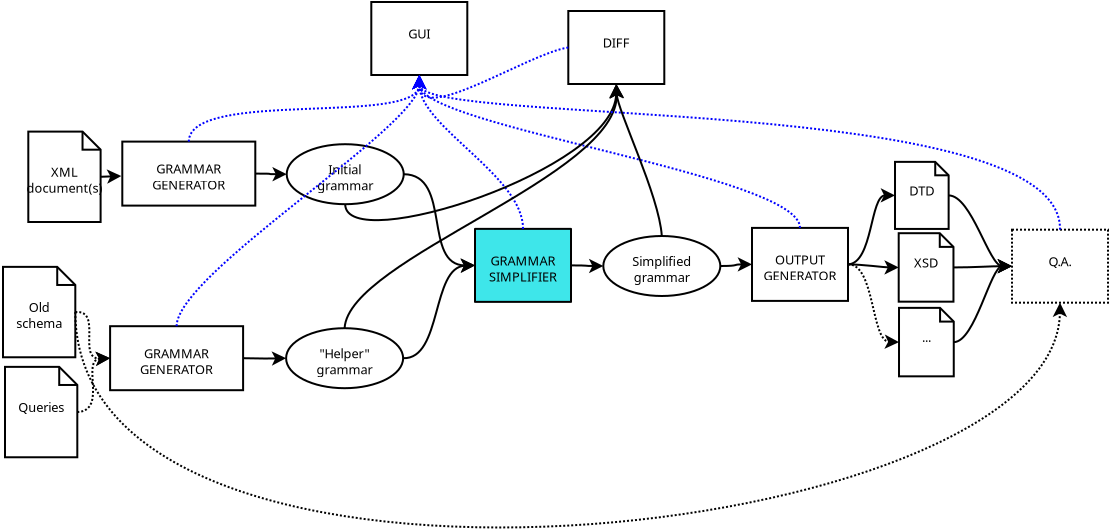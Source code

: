 <?xml version="1.0" encoding="UTF-8"?>
<dia:diagram xmlns:dia="http://www.lysator.liu.se/~alla/dia/">
  <dia:layer name="Background" visible="true" active="true">
    <dia:object type="Filesystem - File" version="1" id="O0">
      <dia:attribute name="obj_pos">
        <dia:point val="7.9,18.65"/>
      </dia:attribute>
      <dia:attribute name="obj_bb">
        <dia:rectangle val="7.85,18.6;11.586,23.219"/>
      </dia:attribute>
      <dia:attribute name="meta">
        <dia:composite type="dict"/>
      </dia:attribute>
      <dia:attribute name="elem_corner">
        <dia:point val="7.9,18.65"/>
      </dia:attribute>
      <dia:attribute name="elem_width">
        <dia:real val="3.615"/>
      </dia:attribute>
      <dia:attribute name="elem_height">
        <dia:real val="4.519"/>
      </dia:attribute>
      <dia:attribute name="line_width">
        <dia:real val="0.1"/>
      </dia:attribute>
      <dia:attribute name="line_colour">
        <dia:color val="#000000"/>
      </dia:attribute>
      <dia:attribute name="fill_colour">
        <dia:color val="#ffffff"/>
      </dia:attribute>
      <dia:attribute name="show_background">
        <dia:boolean val="true"/>
      </dia:attribute>
      <dia:attribute name="line_style">
        <dia:enum val="0"/>
        <dia:real val="1"/>
      </dia:attribute>
      <dia:attribute name="flip_horizontal">
        <dia:boolean val="false"/>
      </dia:attribute>
      <dia:attribute name="flip_vertical">
        <dia:boolean val="false"/>
      </dia:attribute>
      <dia:attribute name="subscale">
        <dia:real val="1"/>
      </dia:attribute>
    </dia:object>
    <dia:object type="Standard - Box" version="0" id="O1">
      <dia:attribute name="obj_pos">
        <dia:point val="12.6,19.15"/>
      </dia:attribute>
      <dia:attribute name="obj_bb">
        <dia:rectangle val="12.55,19.1;19.3,22.4"/>
      </dia:attribute>
      <dia:attribute name="elem_corner">
        <dia:point val="12.6,19.15"/>
      </dia:attribute>
      <dia:attribute name="elem_width">
        <dia:real val="6.65"/>
      </dia:attribute>
      <dia:attribute name="elem_height">
        <dia:real val="3.2"/>
      </dia:attribute>
      <dia:attribute name="show_background">
        <dia:boolean val="true"/>
      </dia:attribute>
    </dia:object>
    <dia:object type="Standard - Line" version="0" id="O2">
      <dia:attribute name="obj_pos">
        <dia:point val="11.515,20.909"/>
      </dia:attribute>
      <dia:attribute name="obj_bb">
        <dia:rectangle val="11.463,20.532;12.662,21.256"/>
      </dia:attribute>
      <dia:attribute name="conn_endpoints">
        <dia:point val="11.515,20.909"/>
        <dia:point val="12.55,20.872"/>
      </dia:attribute>
      <dia:attribute name="numcp">
        <dia:int val="1"/>
      </dia:attribute>
      <dia:attribute name="end_arrow">
        <dia:enum val="22"/>
      </dia:attribute>
      <dia:attribute name="end_arrow_length">
        <dia:real val="0.5"/>
      </dia:attribute>
      <dia:attribute name="end_arrow_width">
        <dia:real val="0.5"/>
      </dia:attribute>
      <dia:connections>
        <dia:connection handle="0" to="O0" connection="3"/>
        <dia:connection handle="1" to="O1" connection="8"/>
      </dia:connections>
    </dia:object>
    <dia:object type="Standard - Ellipse" version="0" id="O3">
      <dia:attribute name="obj_pos">
        <dia:point val="20.82,19.28"/>
      </dia:attribute>
      <dia:attribute name="obj_bb">
        <dia:rectangle val="20.77,19.23;26.72,22.33"/>
      </dia:attribute>
      <dia:attribute name="elem_corner">
        <dia:point val="20.82,19.28"/>
      </dia:attribute>
      <dia:attribute name="elem_width">
        <dia:real val="5.85"/>
      </dia:attribute>
      <dia:attribute name="elem_height">
        <dia:real val="3.0"/>
      </dia:attribute>
    </dia:object>
    <dia:object type="Standard - Text" version="1" id="O4">
      <dia:attribute name="obj_pos">
        <dia:point val="23.745,20.78"/>
      </dia:attribute>
      <dia:attribute name="obj_bb">
        <dia:rectangle val="22.264,20.185;25.226,21.733"/>
      </dia:attribute>
      <dia:attribute name="text">
        <dia:composite type="text">
          <dia:attribute name="string">
            <dia:string>#Initial
grammar#</dia:string>
          </dia:attribute>
          <dia:attribute name="font">
            <dia:font family="sans" style="0" name="Helvetica"/>
          </dia:attribute>
          <dia:attribute name="height">
            <dia:real val="0.8"/>
          </dia:attribute>
          <dia:attribute name="pos">
            <dia:point val="23.745,20.78"/>
          </dia:attribute>
          <dia:attribute name="color">
            <dia:color val="#000000"/>
          </dia:attribute>
          <dia:attribute name="alignment">
            <dia:enum val="1"/>
          </dia:attribute>
        </dia:composite>
      </dia:attribute>
      <dia:attribute name="valign">
        <dia:enum val="3"/>
      </dia:attribute>
      <dia:connections>
        <dia:connection handle="0" to="O3" connection="8"/>
      </dia:connections>
    </dia:object>
    <dia:object type="Standard - BezierLine" version="0" id="O5">
      <dia:attribute name="obj_pos">
        <dia:point val="19.25,20.75"/>
      </dia:attribute>
      <dia:attribute name="obj_bb">
        <dia:rectangle val="19.2,20.418;20.82,21.142"/>
      </dia:attribute>
      <dia:attribute name="bez_points">
        <dia:point val="19.25,20.75"/>
        <dia:point val="20.518,20.75"/>
        <dia:point val="19.552,20.78"/>
        <dia:point val="20.82,20.78"/>
      </dia:attribute>
      <dia:attribute name="corner_types">
        <dia:enum val="0"/>
        <dia:enum val="0"/>
      </dia:attribute>
      <dia:attribute name="end_arrow">
        <dia:enum val="22"/>
      </dia:attribute>
      <dia:attribute name="end_arrow_length">
        <dia:real val="0.5"/>
      </dia:attribute>
      <dia:attribute name="end_arrow_width">
        <dia:real val="0.5"/>
      </dia:attribute>
      <dia:connections>
        <dia:connection handle="0" to="O1" connection="4"/>
        <dia:connection handle="3" to="O3" connection="3"/>
      </dia:connections>
    </dia:object>
    <dia:object type="Standard - Text" version="1" id="O6">
      <dia:attribute name="obj_pos">
        <dia:point val="15.925,20.75"/>
      </dia:attribute>
      <dia:attribute name="obj_bb">
        <dia:rectangle val="13.959,20.155;17.891,21.703"/>
      </dia:attribute>
      <dia:attribute name="text">
        <dia:composite type="text">
          <dia:attribute name="string">
            <dia:string>#GRAMMAR
GENERATOR#</dia:string>
          </dia:attribute>
          <dia:attribute name="font">
            <dia:font family="sans" style="0" name="Helvetica"/>
          </dia:attribute>
          <dia:attribute name="height">
            <dia:real val="0.8"/>
          </dia:attribute>
          <dia:attribute name="pos">
            <dia:point val="15.925,20.75"/>
          </dia:attribute>
          <dia:attribute name="color">
            <dia:color val="#000000"/>
          </dia:attribute>
          <dia:attribute name="alignment">
            <dia:enum val="1"/>
          </dia:attribute>
        </dia:composite>
      </dia:attribute>
      <dia:attribute name="valign">
        <dia:enum val="3"/>
      </dia:attribute>
      <dia:connections>
        <dia:connection handle="0" to="O1" connection="8"/>
      </dia:connections>
    </dia:object>
    <dia:object type="Standard - Text" version="1" id="O7">
      <dia:attribute name="obj_pos">
        <dia:point val="9.707,20.909"/>
      </dia:attribute>
      <dia:attribute name="obj_bb">
        <dia:rectangle val="7.676,20.314;11.739,21.862"/>
      </dia:attribute>
      <dia:attribute name="text">
        <dia:composite type="text">
          <dia:attribute name="string">
            <dia:string>#XML
document(s)#</dia:string>
          </dia:attribute>
          <dia:attribute name="font">
            <dia:font family="sans" style="0" name="Helvetica"/>
          </dia:attribute>
          <dia:attribute name="height">
            <dia:real val="0.8"/>
          </dia:attribute>
          <dia:attribute name="pos">
            <dia:point val="9.707,20.909"/>
          </dia:attribute>
          <dia:attribute name="color">
            <dia:color val="#000000"/>
          </dia:attribute>
          <dia:attribute name="alignment">
            <dia:enum val="1"/>
          </dia:attribute>
        </dia:composite>
      </dia:attribute>
      <dia:attribute name="valign">
        <dia:enum val="3"/>
      </dia:attribute>
      <dia:connections>
        <dia:connection handle="0" to="O0" connection="4"/>
      </dia:connections>
    </dia:object>
    <dia:object type="Standard - Box" version="0" id="O8">
      <dia:attribute name="obj_pos">
        <dia:point val="30.235,23.515"/>
      </dia:attribute>
      <dia:attribute name="obj_bb">
        <dia:rectangle val="30.185,23.465;35.085,27.215"/>
      </dia:attribute>
      <dia:attribute name="elem_corner">
        <dia:point val="30.235,23.515"/>
      </dia:attribute>
      <dia:attribute name="elem_width">
        <dia:real val="4.8"/>
      </dia:attribute>
      <dia:attribute name="elem_height">
        <dia:real val="3.65"/>
      </dia:attribute>
      <dia:attribute name="inner_color">
        <dia:color val="#3ee6ea"/>
      </dia:attribute>
      <dia:attribute name="show_background">
        <dia:boolean val="true"/>
      </dia:attribute>
      <dia:attribute name="corner_radius">
        <dia:real val="1.175e-38"/>
      </dia:attribute>
    </dia:object>
    <dia:object type="Standard - Text" version="1" id="O9">
      <dia:attribute name="obj_pos">
        <dia:point val="32.635,25.34"/>
      </dia:attribute>
      <dia:attribute name="obj_bb">
        <dia:rectangle val="30.89,24.745;34.38,26.293"/>
      </dia:attribute>
      <dia:attribute name="text">
        <dia:composite type="text">
          <dia:attribute name="string">
            <dia:string>#GRAMMAR
SIMPLIFIER#</dia:string>
          </dia:attribute>
          <dia:attribute name="font">
            <dia:font family="sans" style="0" name="Helvetica"/>
          </dia:attribute>
          <dia:attribute name="height">
            <dia:real val="0.8"/>
          </dia:attribute>
          <dia:attribute name="pos">
            <dia:point val="32.635,25.34"/>
          </dia:attribute>
          <dia:attribute name="color">
            <dia:color val="#000000"/>
          </dia:attribute>
          <dia:attribute name="alignment">
            <dia:enum val="1"/>
          </dia:attribute>
        </dia:composite>
      </dia:attribute>
      <dia:attribute name="valign">
        <dia:enum val="3"/>
      </dia:attribute>
      <dia:connections>
        <dia:connection handle="0" to="O8" connection="8"/>
      </dia:connections>
    </dia:object>
    <dia:object type="Standard - Box" version="0" id="O10">
      <dia:attribute name="obj_pos">
        <dia:point val="44.085,23.465"/>
      </dia:attribute>
      <dia:attribute name="obj_bb">
        <dia:rectangle val="44.035,23.415;48.935,27.165"/>
      </dia:attribute>
      <dia:attribute name="elem_corner">
        <dia:point val="44.085,23.465"/>
      </dia:attribute>
      <dia:attribute name="elem_width">
        <dia:real val="4.8"/>
      </dia:attribute>
      <dia:attribute name="elem_height">
        <dia:real val="3.65"/>
      </dia:attribute>
      <dia:attribute name="show_background">
        <dia:boolean val="true"/>
      </dia:attribute>
    </dia:object>
    <dia:object type="Standard - Text" version="1" id="O11">
      <dia:attribute name="obj_pos">
        <dia:point val="46.485,25.29"/>
      </dia:attribute>
      <dia:attribute name="obj_bb">
        <dia:rectangle val="44.519,24.695;48.451,26.242"/>
      </dia:attribute>
      <dia:attribute name="text">
        <dia:composite type="text">
          <dia:attribute name="string">
            <dia:string>#OUTPUT
GENERATOR#</dia:string>
          </dia:attribute>
          <dia:attribute name="font">
            <dia:font family="sans" style="0" name="Helvetica"/>
          </dia:attribute>
          <dia:attribute name="height">
            <dia:real val="0.8"/>
          </dia:attribute>
          <dia:attribute name="pos">
            <dia:point val="46.485,25.29"/>
          </dia:attribute>
          <dia:attribute name="color">
            <dia:color val="#000000"/>
          </dia:attribute>
          <dia:attribute name="alignment">
            <dia:enum val="1"/>
          </dia:attribute>
        </dia:composite>
      </dia:attribute>
      <dia:attribute name="valign">
        <dia:enum val="3"/>
      </dia:attribute>
      <dia:connections>
        <dia:connection handle="0" to="O10" connection="8"/>
      </dia:connections>
    </dia:object>
    <dia:object type="Filesystem - File" version="1" id="O12">
      <dia:attribute name="obj_pos">
        <dia:point val="51.235,20.165"/>
      </dia:attribute>
      <dia:attribute name="obj_bb">
        <dia:rectangle val="51.185,20.115;53.987,23.567"/>
      </dia:attribute>
      <dia:attribute name="meta">
        <dia:composite type="dict"/>
      </dia:attribute>
      <dia:attribute name="elem_corner">
        <dia:point val="51.235,20.165"/>
      </dia:attribute>
      <dia:attribute name="elem_width">
        <dia:real val="2.682"/>
      </dia:attribute>
      <dia:attribute name="elem_height">
        <dia:real val="3.352"/>
      </dia:attribute>
      <dia:attribute name="line_width">
        <dia:real val="0.1"/>
      </dia:attribute>
      <dia:attribute name="line_colour">
        <dia:color val="#000000"/>
      </dia:attribute>
      <dia:attribute name="fill_colour">
        <dia:color val="#ffffff"/>
      </dia:attribute>
      <dia:attribute name="show_background">
        <dia:boolean val="true"/>
      </dia:attribute>
      <dia:attribute name="line_style">
        <dia:enum val="0"/>
        <dia:real val="1"/>
      </dia:attribute>
      <dia:attribute name="flip_horizontal">
        <dia:boolean val="false"/>
      </dia:attribute>
      <dia:attribute name="flip_vertical">
        <dia:boolean val="false"/>
      </dia:attribute>
      <dia:attribute name="subscale">
        <dia:real val="1"/>
      </dia:attribute>
    </dia:object>
    <dia:object type="Filesystem - File" version="1" id="O13">
      <dia:attribute name="obj_pos">
        <dia:point val="51.42,23.73"/>
      </dia:attribute>
      <dia:attribute name="obj_bb">
        <dia:rectangle val="51.37,23.68;54.229,27.203"/>
      </dia:attribute>
      <dia:attribute name="meta">
        <dia:composite type="dict"/>
      </dia:attribute>
      <dia:attribute name="elem_corner">
        <dia:point val="51.42,23.73"/>
      </dia:attribute>
      <dia:attribute name="elem_width">
        <dia:real val="2.738"/>
      </dia:attribute>
      <dia:attribute name="elem_height">
        <dia:real val="3.422"/>
      </dia:attribute>
      <dia:attribute name="line_width">
        <dia:real val="0.1"/>
      </dia:attribute>
      <dia:attribute name="line_colour">
        <dia:color val="#000000"/>
      </dia:attribute>
      <dia:attribute name="fill_colour">
        <dia:color val="#ffffff"/>
      </dia:attribute>
      <dia:attribute name="show_background">
        <dia:boolean val="true"/>
      </dia:attribute>
      <dia:attribute name="line_style">
        <dia:enum val="0"/>
        <dia:real val="1"/>
      </dia:attribute>
      <dia:attribute name="flip_horizontal">
        <dia:boolean val="false"/>
      </dia:attribute>
      <dia:attribute name="flip_vertical">
        <dia:boolean val="false"/>
      </dia:attribute>
      <dia:attribute name="subscale">
        <dia:real val="1"/>
      </dia:attribute>
    </dia:object>
    <dia:object type="Standard - BezierLine" version="0" id="O14">
      <dia:attribute name="obj_pos">
        <dia:point val="26.67,20.78"/>
      </dia:attribute>
      <dia:attribute name="obj_bb">
        <dia:rectangle val="26.62,20.73;30.235,25.704"/>
      </dia:attribute>
      <dia:attribute name="bez_points">
        <dia:point val="26.67,20.78"/>
        <dia:point val="29.1,20.8"/>
        <dia:point val="27.6,25.35"/>
        <dia:point val="30.235,25.34"/>
      </dia:attribute>
      <dia:attribute name="corner_types">
        <dia:enum val="0"/>
        <dia:enum val="0"/>
      </dia:attribute>
      <dia:attribute name="end_arrow">
        <dia:enum val="22"/>
      </dia:attribute>
      <dia:attribute name="end_arrow_length">
        <dia:real val="0.5"/>
      </dia:attribute>
      <dia:attribute name="end_arrow_width">
        <dia:real val="0.5"/>
      </dia:attribute>
      <dia:connections>
        <dia:connection handle="0" to="O3" connection="4"/>
        <dia:connection handle="3" to="O8" connection="3"/>
      </dia:connections>
    </dia:object>
    <dia:object type="Standard - BezierLine" version="0" id="O15">
      <dia:attribute name="obj_pos">
        <dia:point val="35.035,25.34"/>
      </dia:attribute>
      <dia:attribute name="obj_bb">
        <dia:rectangle val="34.985,25.008;36.65,25.732"/>
      </dia:attribute>
      <dia:attribute name="bez_points">
        <dia:point val="35.035,25.34"/>
        <dia:point val="36.076,25.34"/>
        <dia:point val="35.609,25.37"/>
        <dia:point val="36.65,25.37"/>
      </dia:attribute>
      <dia:attribute name="corner_types">
        <dia:enum val="0"/>
        <dia:enum val="0"/>
      </dia:attribute>
      <dia:attribute name="end_arrow">
        <dia:enum val="22"/>
      </dia:attribute>
      <dia:attribute name="end_arrow_length">
        <dia:real val="0.5"/>
      </dia:attribute>
      <dia:attribute name="end_arrow_width">
        <dia:real val="0.5"/>
      </dia:attribute>
      <dia:connections>
        <dia:connection handle="0" to="O8" connection="4"/>
        <dia:connection handle="3" to="O41" connection="3"/>
      </dia:connections>
    </dia:object>
    <dia:object type="Standard - Text" version="1" id="O16">
      <dia:attribute name="obj_pos">
        <dia:point val="52.576,21.841"/>
      </dia:attribute>
      <dia:attribute name="obj_bb">
        <dia:rectangle val="51.888,21.246;53.263,21.993"/>
      </dia:attribute>
      <dia:attribute name="text">
        <dia:composite type="text">
          <dia:attribute name="string">
            <dia:string>#DTD#</dia:string>
          </dia:attribute>
          <dia:attribute name="font">
            <dia:font family="sans" style="0" name="Helvetica"/>
          </dia:attribute>
          <dia:attribute name="height">
            <dia:real val="0.8"/>
          </dia:attribute>
          <dia:attribute name="pos">
            <dia:point val="52.576,21.841"/>
          </dia:attribute>
          <dia:attribute name="color">
            <dia:color val="#000000"/>
          </dia:attribute>
          <dia:attribute name="alignment">
            <dia:enum val="1"/>
          </dia:attribute>
        </dia:composite>
      </dia:attribute>
      <dia:attribute name="valign">
        <dia:enum val="3"/>
      </dia:attribute>
      <dia:connections>
        <dia:connection handle="0" to="O12" connection="4"/>
      </dia:connections>
    </dia:object>
    <dia:object type="Standard - Text" version="1" id="O17">
      <dia:attribute name="obj_pos">
        <dia:point val="52.789,25.441"/>
      </dia:attribute>
      <dia:attribute name="obj_bb">
        <dia:rectangle val="52.12,24.846;53.458,25.594"/>
      </dia:attribute>
      <dia:attribute name="text">
        <dia:composite type="text">
          <dia:attribute name="string">
            <dia:string>#XSD#</dia:string>
          </dia:attribute>
          <dia:attribute name="font">
            <dia:font family="sans" style="0" name="Helvetica"/>
          </dia:attribute>
          <dia:attribute name="height">
            <dia:real val="0.8"/>
          </dia:attribute>
          <dia:attribute name="pos">
            <dia:point val="52.789,25.441"/>
          </dia:attribute>
          <dia:attribute name="color">
            <dia:color val="#000000"/>
          </dia:attribute>
          <dia:attribute name="alignment">
            <dia:enum val="1"/>
          </dia:attribute>
        </dia:composite>
      </dia:attribute>
      <dia:attribute name="valign">
        <dia:enum val="3"/>
      </dia:attribute>
      <dia:connections>
        <dia:connection handle="0" to="O13" connection="4"/>
      </dia:connections>
    </dia:object>
    <dia:object type="Standard - BezierLine" version="0" id="O18">
      <dia:attribute name="obj_pos">
        <dia:point val="48.885,25.29"/>
      </dia:attribute>
      <dia:attribute name="obj_bb">
        <dia:rectangle val="48.833,21.475;51.235,25.342"/>
      </dia:attribute>
      <dia:attribute name="bez_points">
        <dia:point val="48.885,25.29"/>
        <dia:point val="50.135,25.234"/>
        <dia:point val="49.985,21.834"/>
        <dia:point val="51.235,21.841"/>
      </dia:attribute>
      <dia:attribute name="corner_types">
        <dia:enum val="0"/>
        <dia:enum val="0"/>
      </dia:attribute>
      <dia:attribute name="end_arrow">
        <dia:enum val="22"/>
      </dia:attribute>
      <dia:attribute name="end_arrow_length">
        <dia:real val="0.5"/>
      </dia:attribute>
      <dia:attribute name="end_arrow_width">
        <dia:real val="0.5"/>
      </dia:attribute>
      <dia:connections>
        <dia:connection handle="0" to="O10" connection="4"/>
        <dia:connection handle="3" to="O12" connection="2"/>
      </dia:connections>
    </dia:object>
    <dia:object type="Standard - BezierLine" version="0" id="O19">
      <dia:attribute name="obj_pos">
        <dia:point val="48.885,25.29"/>
      </dia:attribute>
      <dia:attribute name="obj_bb">
        <dia:rectangle val="48.835,25.079;51.42,25.803"/>
      </dia:attribute>
      <dia:attribute name="bez_points">
        <dia:point val="48.885,25.29"/>
        <dia:point val="49.61,25.29"/>
        <dia:point val="50.695,25.441"/>
        <dia:point val="51.42,25.441"/>
      </dia:attribute>
      <dia:attribute name="corner_types">
        <dia:enum val="0"/>
        <dia:enum val="0"/>
      </dia:attribute>
      <dia:attribute name="end_arrow">
        <dia:enum val="22"/>
      </dia:attribute>
      <dia:attribute name="end_arrow_length">
        <dia:real val="0.5"/>
      </dia:attribute>
      <dia:attribute name="end_arrow_width">
        <dia:real val="0.5"/>
      </dia:attribute>
      <dia:connections>
        <dia:connection handle="0" to="O10" connection="4"/>
        <dia:connection handle="3" to="O13" connection="2"/>
      </dia:connections>
    </dia:object>
    <dia:object type="Standard - BezierLine" version="0" id="O20">
      <dia:attribute name="obj_pos">
        <dia:point val="48.885,25.29"/>
      </dia:attribute>
      <dia:attribute name="obj_bb">
        <dia:rectangle val="48.833,25.238;51.435,29.516"/>
      </dia:attribute>
      <dia:attribute name="bez_points">
        <dia:point val="48.885,25.29"/>
        <dia:point val="50.235,25.234"/>
        <dia:point val="50.035,29.134"/>
        <dia:point val="51.435,29.176"/>
      </dia:attribute>
      <dia:attribute name="corner_types">
        <dia:enum val="0"/>
        <dia:enum val="0"/>
      </dia:attribute>
      <dia:attribute name="line_style">
        <dia:enum val="4"/>
      </dia:attribute>
      <dia:attribute name="end_arrow">
        <dia:enum val="22"/>
      </dia:attribute>
      <dia:attribute name="end_arrow_length">
        <dia:real val="0.5"/>
      </dia:attribute>
      <dia:attribute name="end_arrow_width">
        <dia:real val="0.5"/>
      </dia:attribute>
      <dia:connections>
        <dia:connection handle="0" to="O10" connection="4"/>
        <dia:connection handle="3" to="O27" connection="2"/>
      </dia:connections>
    </dia:object>
    <dia:object type="Filesystem - File" version="1" id="O21">
      <dia:attribute name="obj_pos">
        <dia:point val="6.635,25.415"/>
      </dia:attribute>
      <dia:attribute name="obj_bb">
        <dia:rectangle val="6.585,25.365;10.321,29.984"/>
      </dia:attribute>
      <dia:attribute name="meta">
        <dia:composite type="dict"/>
      </dia:attribute>
      <dia:attribute name="elem_corner">
        <dia:point val="6.635,25.415"/>
      </dia:attribute>
      <dia:attribute name="elem_width">
        <dia:real val="3.615"/>
      </dia:attribute>
      <dia:attribute name="elem_height">
        <dia:real val="4.519"/>
      </dia:attribute>
      <dia:attribute name="line_width">
        <dia:real val="0.1"/>
      </dia:attribute>
      <dia:attribute name="line_colour">
        <dia:color val="#000000"/>
      </dia:attribute>
      <dia:attribute name="fill_colour">
        <dia:color val="#ffffff"/>
      </dia:attribute>
      <dia:attribute name="show_background">
        <dia:boolean val="true"/>
      </dia:attribute>
      <dia:attribute name="line_style">
        <dia:enum val="0"/>
        <dia:real val="1"/>
      </dia:attribute>
      <dia:attribute name="flip_horizontal">
        <dia:boolean val="false"/>
      </dia:attribute>
      <dia:attribute name="flip_vertical">
        <dia:boolean val="false"/>
      </dia:attribute>
      <dia:attribute name="subscale">
        <dia:real val="1"/>
      </dia:attribute>
    </dia:object>
    <dia:object type="Standard - Text" version="1" id="O22">
      <dia:attribute name="obj_pos">
        <dia:point val="8.443,27.674"/>
      </dia:attribute>
      <dia:attribute name="obj_bb">
        <dia:rectangle val="7.192,27.079;9.693,28.627"/>
      </dia:attribute>
      <dia:attribute name="text">
        <dia:composite type="text">
          <dia:attribute name="string">
            <dia:string>#Old
schema#</dia:string>
          </dia:attribute>
          <dia:attribute name="font">
            <dia:font family="sans" style="0" name="Helvetica"/>
          </dia:attribute>
          <dia:attribute name="height">
            <dia:real val="0.8"/>
          </dia:attribute>
          <dia:attribute name="pos">
            <dia:point val="8.443,27.674"/>
          </dia:attribute>
          <dia:attribute name="color">
            <dia:color val="#000000"/>
          </dia:attribute>
          <dia:attribute name="alignment">
            <dia:enum val="1"/>
          </dia:attribute>
        </dia:composite>
      </dia:attribute>
      <dia:attribute name="valign">
        <dia:enum val="3"/>
      </dia:attribute>
      <dia:connections>
        <dia:connection handle="0" to="O21" connection="4"/>
      </dia:connections>
    </dia:object>
    <dia:object type="Standard - BezierLine" version="0" id="O23">
      <dia:attribute name="obj_pos">
        <dia:point val="10.25,27.674"/>
      </dia:attribute>
      <dia:attribute name="obj_bb">
        <dia:rectangle val="10.196,27.62;11.99,30.371"/>
      </dia:attribute>
      <dia:attribute name="bez_points">
        <dia:point val="10.25,27.674"/>
        <dia:point val="11.65,27.55"/>
        <dia:point val="10.3,30.05"/>
        <dia:point val="11.99,29.98"/>
      </dia:attribute>
      <dia:attribute name="corner_types">
        <dia:enum val="0"/>
        <dia:enum val="0"/>
      </dia:attribute>
      <dia:attribute name="line_style">
        <dia:enum val="4"/>
      </dia:attribute>
      <dia:attribute name="end_arrow">
        <dia:enum val="22"/>
      </dia:attribute>
      <dia:attribute name="end_arrow_length">
        <dia:real val="0.5"/>
      </dia:attribute>
      <dia:attribute name="end_arrow_width">
        <dia:real val="0.5"/>
      </dia:attribute>
      <dia:connections>
        <dia:connection handle="0" to="O21" connection="3"/>
        <dia:connection handle="3" to="O29" connection="3"/>
      </dia:connections>
    </dia:object>
    <dia:object type="Filesystem - File" version="1" id="O24">
      <dia:attribute name="obj_pos">
        <dia:point val="6.735,30.415"/>
      </dia:attribute>
      <dia:attribute name="obj_bb">
        <dia:rectangle val="6.685,30.365;10.421,34.984"/>
      </dia:attribute>
      <dia:attribute name="meta">
        <dia:composite type="dict"/>
      </dia:attribute>
      <dia:attribute name="elem_corner">
        <dia:point val="6.735,30.415"/>
      </dia:attribute>
      <dia:attribute name="elem_width">
        <dia:real val="3.615"/>
      </dia:attribute>
      <dia:attribute name="elem_height">
        <dia:real val="4.519"/>
      </dia:attribute>
      <dia:attribute name="line_width">
        <dia:real val="0.1"/>
      </dia:attribute>
      <dia:attribute name="line_colour">
        <dia:color val="#000000"/>
      </dia:attribute>
      <dia:attribute name="fill_colour">
        <dia:color val="#ffffff"/>
      </dia:attribute>
      <dia:attribute name="show_background">
        <dia:boolean val="true"/>
      </dia:attribute>
      <dia:attribute name="line_style">
        <dia:enum val="0"/>
        <dia:real val="1"/>
      </dia:attribute>
      <dia:attribute name="flip_horizontal">
        <dia:boolean val="false"/>
      </dia:attribute>
      <dia:attribute name="flip_vertical">
        <dia:boolean val="false"/>
      </dia:attribute>
      <dia:attribute name="subscale">
        <dia:real val="1"/>
      </dia:attribute>
    </dia:object>
    <dia:object type="Standard - Text" version="1" id="O25">
      <dia:attribute name="obj_pos">
        <dia:point val="8.543,32.674"/>
      </dia:attribute>
      <dia:attribute name="obj_bb">
        <dia:rectangle val="7.306,32.079;9.779,32.827"/>
      </dia:attribute>
      <dia:attribute name="text">
        <dia:composite type="text">
          <dia:attribute name="string">
            <dia:string>#Queries#</dia:string>
          </dia:attribute>
          <dia:attribute name="font">
            <dia:font family="sans" style="0" name="Helvetica"/>
          </dia:attribute>
          <dia:attribute name="height">
            <dia:real val="0.8"/>
          </dia:attribute>
          <dia:attribute name="pos">
            <dia:point val="8.543,32.674"/>
          </dia:attribute>
          <dia:attribute name="color">
            <dia:color val="#000000"/>
          </dia:attribute>
          <dia:attribute name="alignment">
            <dia:enum val="1"/>
          </dia:attribute>
        </dia:composite>
      </dia:attribute>
      <dia:attribute name="valign">
        <dia:enum val="3"/>
      </dia:attribute>
      <dia:connections>
        <dia:connection handle="0" to="O24" connection="4"/>
      </dia:connections>
    </dia:object>
    <dia:object type="Standard - BezierLine" version="0" id="O26">
      <dia:attribute name="obj_pos">
        <dia:point val="10.35,32.674"/>
      </dia:attribute>
      <dia:attribute name="obj_bb">
        <dia:rectangle val="10.298,29.653;11.99,32.727"/>
      </dia:attribute>
      <dia:attribute name="bez_points">
        <dia:point val="10.35,32.674"/>
        <dia:point val="11.9,32.6"/>
        <dia:point val="10.5,30.05"/>
        <dia:point val="11.99,29.98"/>
      </dia:attribute>
      <dia:attribute name="corner_types">
        <dia:enum val="0"/>
        <dia:enum val="0"/>
      </dia:attribute>
      <dia:attribute name="line_style">
        <dia:enum val="4"/>
      </dia:attribute>
      <dia:attribute name="end_arrow">
        <dia:enum val="22"/>
      </dia:attribute>
      <dia:attribute name="end_arrow_length">
        <dia:real val="0.5"/>
      </dia:attribute>
      <dia:attribute name="end_arrow_width">
        <dia:real val="0.5"/>
      </dia:attribute>
      <dia:connections>
        <dia:connection handle="0" to="O24" connection="3"/>
        <dia:connection handle="3" to="O29" connection="3"/>
      </dia:connections>
    </dia:object>
    <dia:object type="Filesystem - File" version="1" id="O27">
      <dia:attribute name="obj_pos">
        <dia:point val="51.435,27.465"/>
      </dia:attribute>
      <dia:attribute name="obj_bb">
        <dia:rectangle val="51.385,27.415;54.244,30.938"/>
      </dia:attribute>
      <dia:attribute name="meta">
        <dia:composite type="dict"/>
      </dia:attribute>
      <dia:attribute name="elem_corner">
        <dia:point val="51.435,27.465"/>
      </dia:attribute>
      <dia:attribute name="elem_width">
        <dia:real val="2.738"/>
      </dia:attribute>
      <dia:attribute name="elem_height">
        <dia:real val="3.422"/>
      </dia:attribute>
      <dia:attribute name="line_width">
        <dia:real val="0.1"/>
      </dia:attribute>
      <dia:attribute name="line_colour">
        <dia:color val="#000000"/>
      </dia:attribute>
      <dia:attribute name="fill_colour">
        <dia:color val="#ffffff"/>
      </dia:attribute>
      <dia:attribute name="show_background">
        <dia:boolean val="true"/>
      </dia:attribute>
      <dia:attribute name="line_style">
        <dia:enum val="0"/>
        <dia:real val="1"/>
      </dia:attribute>
      <dia:attribute name="flip_horizontal">
        <dia:boolean val="false"/>
      </dia:attribute>
      <dia:attribute name="flip_vertical">
        <dia:boolean val="false"/>
      </dia:attribute>
      <dia:attribute name="subscale">
        <dia:real val="1"/>
      </dia:attribute>
    </dia:object>
    <dia:object type="Standard - Text" version="1" id="O28">
      <dia:attribute name="obj_pos">
        <dia:point val="52.804,29.176"/>
      </dia:attribute>
      <dia:attribute name="obj_bb">
        <dia:rectangle val="52.5,28.581;53.108,29.329"/>
      </dia:attribute>
      <dia:attribute name="text">
        <dia:composite type="text">
          <dia:attribute name="string">
            <dia:string>#...#</dia:string>
          </dia:attribute>
          <dia:attribute name="font">
            <dia:font family="sans" style="0" name="Helvetica"/>
          </dia:attribute>
          <dia:attribute name="height">
            <dia:real val="0.8"/>
          </dia:attribute>
          <dia:attribute name="pos">
            <dia:point val="52.804,29.176"/>
          </dia:attribute>
          <dia:attribute name="color">
            <dia:color val="#000000"/>
          </dia:attribute>
          <dia:attribute name="alignment">
            <dia:enum val="1"/>
          </dia:attribute>
        </dia:composite>
      </dia:attribute>
      <dia:attribute name="valign">
        <dia:enum val="3"/>
      </dia:attribute>
      <dia:connections>
        <dia:connection handle="0" to="O27" connection="4"/>
      </dia:connections>
    </dia:object>
    <dia:object type="Standard - Box" version="0" id="O29">
      <dia:attribute name="obj_pos">
        <dia:point val="11.99,28.38"/>
      </dia:attribute>
      <dia:attribute name="obj_bb">
        <dia:rectangle val="11.94,28.33;18.69,31.63"/>
      </dia:attribute>
      <dia:attribute name="elem_corner">
        <dia:point val="11.99,28.38"/>
      </dia:attribute>
      <dia:attribute name="elem_width">
        <dia:real val="6.65"/>
      </dia:attribute>
      <dia:attribute name="elem_height">
        <dia:real val="3.2"/>
      </dia:attribute>
      <dia:attribute name="show_background">
        <dia:boolean val="true"/>
      </dia:attribute>
    </dia:object>
    <dia:object type="Standard - Text" version="1" id="O30">
      <dia:attribute name="obj_pos">
        <dia:point val="15.315,29.98"/>
      </dia:attribute>
      <dia:attribute name="obj_bb">
        <dia:rectangle val="13.349,29.385;17.281,30.933"/>
      </dia:attribute>
      <dia:attribute name="text">
        <dia:composite type="text">
          <dia:attribute name="string">
            <dia:string>#GRAMMAR
GENERATOR#</dia:string>
          </dia:attribute>
          <dia:attribute name="font">
            <dia:font family="sans" style="0" name="Helvetica"/>
          </dia:attribute>
          <dia:attribute name="height">
            <dia:real val="0.8"/>
          </dia:attribute>
          <dia:attribute name="pos">
            <dia:point val="15.315,29.98"/>
          </dia:attribute>
          <dia:attribute name="color">
            <dia:color val="#000000"/>
          </dia:attribute>
          <dia:attribute name="alignment">
            <dia:enum val="1"/>
          </dia:attribute>
        </dia:composite>
      </dia:attribute>
      <dia:attribute name="valign">
        <dia:enum val="3"/>
      </dia:attribute>
      <dia:connections>
        <dia:connection handle="0" to="O29" connection="8"/>
      </dia:connections>
    </dia:object>
    <dia:object type="Standard - BezierLine" version="0" id="O31">
      <dia:attribute name="obj_pos">
        <dia:point val="18.64,29.98"/>
      </dia:attribute>
      <dia:attribute name="obj_bb">
        <dia:rectangle val="18.589,29.634;20.79,30.358"/>
      </dia:attribute>
      <dia:attribute name="bez_points">
        <dia:point val="18.64,29.98"/>
        <dia:point val="19.75,30"/>
        <dia:point val="19.9,30"/>
        <dia:point val="20.79,29.98"/>
      </dia:attribute>
      <dia:attribute name="corner_types">
        <dia:enum val="0"/>
        <dia:enum val="0"/>
      </dia:attribute>
      <dia:attribute name="end_arrow">
        <dia:enum val="22"/>
      </dia:attribute>
      <dia:attribute name="end_arrow_length">
        <dia:real val="0.5"/>
      </dia:attribute>
      <dia:attribute name="end_arrow_width">
        <dia:real val="0.5"/>
      </dia:attribute>
      <dia:connections>
        <dia:connection handle="0" to="O29" connection="4"/>
        <dia:connection handle="3" to="O32" connection="3"/>
      </dia:connections>
    </dia:object>
    <dia:object type="Standard - Ellipse" version="0" id="O32">
      <dia:attribute name="obj_pos">
        <dia:point val="20.79,28.48"/>
      </dia:attribute>
      <dia:attribute name="obj_bb">
        <dia:rectangle val="20.74,28.43;26.69,31.53"/>
      </dia:attribute>
      <dia:attribute name="elem_corner">
        <dia:point val="20.79,28.48"/>
      </dia:attribute>
      <dia:attribute name="elem_width">
        <dia:real val="5.85"/>
      </dia:attribute>
      <dia:attribute name="elem_height">
        <dia:real val="3.0"/>
      </dia:attribute>
    </dia:object>
    <dia:object type="Standard - Text" version="1" id="O33">
      <dia:attribute name="obj_pos">
        <dia:point val="23.715,29.98"/>
      </dia:attribute>
      <dia:attribute name="obj_bb">
        <dia:rectangle val="22.234,29.385;25.196,30.933"/>
      </dia:attribute>
      <dia:attribute name="text">
        <dia:composite type="text">
          <dia:attribute name="string">
            <dia:string>#"Helper"
grammar#</dia:string>
          </dia:attribute>
          <dia:attribute name="font">
            <dia:font family="sans" style="0" name="Helvetica"/>
          </dia:attribute>
          <dia:attribute name="height">
            <dia:real val="0.8"/>
          </dia:attribute>
          <dia:attribute name="pos">
            <dia:point val="23.715,29.98"/>
          </dia:attribute>
          <dia:attribute name="color">
            <dia:color val="#000000"/>
          </dia:attribute>
          <dia:attribute name="alignment">
            <dia:enum val="1"/>
          </dia:attribute>
        </dia:composite>
      </dia:attribute>
      <dia:attribute name="valign">
        <dia:enum val="3"/>
      </dia:attribute>
      <dia:connections>
        <dia:connection handle="0" to="O32" connection="8"/>
      </dia:connections>
    </dia:object>
    <dia:object type="Standard - BezierLine" version="0" id="O34">
      <dia:attribute name="obj_pos">
        <dia:point val="26.64,29.98"/>
      </dia:attribute>
      <dia:attribute name="obj_bb">
        <dia:rectangle val="26.588,24.998;30.235,30.032"/>
      </dia:attribute>
      <dia:attribute name="bez_points">
        <dia:point val="26.64,29.98"/>
        <dia:point val="28.6,30.05"/>
        <dia:point val="28.05,25.4"/>
        <dia:point val="30.235,25.34"/>
      </dia:attribute>
      <dia:attribute name="corner_types">
        <dia:enum val="0"/>
        <dia:enum val="0"/>
      </dia:attribute>
      <dia:attribute name="end_arrow">
        <dia:enum val="22"/>
      </dia:attribute>
      <dia:attribute name="end_arrow_length">
        <dia:real val="0.5"/>
      </dia:attribute>
      <dia:attribute name="end_arrow_width">
        <dia:real val="0.5"/>
      </dia:attribute>
      <dia:connections>
        <dia:connection handle="0" to="O32" connection="4"/>
        <dia:connection handle="3" to="O8" connection="3"/>
      </dia:connections>
    </dia:object>
    <dia:object type="Standard - Box" version="0" id="O35">
      <dia:attribute name="obj_pos">
        <dia:point val="25.05,12.17"/>
      </dia:attribute>
      <dia:attribute name="obj_bb">
        <dia:rectangle val="25,12.12;29.9,15.87"/>
      </dia:attribute>
      <dia:attribute name="elem_corner">
        <dia:point val="25.05,12.17"/>
      </dia:attribute>
      <dia:attribute name="elem_width">
        <dia:real val="4.8"/>
      </dia:attribute>
      <dia:attribute name="elem_height">
        <dia:real val="3.65"/>
      </dia:attribute>
      <dia:attribute name="show_background">
        <dia:boolean val="true"/>
      </dia:attribute>
    </dia:object>
    <dia:object type="Standard - Text" version="1" id="O36">
      <dia:attribute name="obj_pos">
        <dia:point val="27.45,13.995"/>
      </dia:attribute>
      <dia:attribute name="obj_bb">
        <dia:rectangle val="26.874,13.4;28.026,14.148"/>
      </dia:attribute>
      <dia:attribute name="text">
        <dia:composite type="text">
          <dia:attribute name="string">
            <dia:string>#GUI#</dia:string>
          </dia:attribute>
          <dia:attribute name="font">
            <dia:font family="sans" style="0" name="Helvetica"/>
          </dia:attribute>
          <dia:attribute name="height">
            <dia:real val="0.8"/>
          </dia:attribute>
          <dia:attribute name="pos">
            <dia:point val="27.45,13.995"/>
          </dia:attribute>
          <dia:attribute name="color">
            <dia:color val="#000000"/>
          </dia:attribute>
          <dia:attribute name="alignment">
            <dia:enum val="1"/>
          </dia:attribute>
        </dia:composite>
      </dia:attribute>
      <dia:attribute name="valign">
        <dia:enum val="3"/>
      </dia:attribute>
      <dia:connections>
        <dia:connection handle="0" to="O35" connection="8"/>
      </dia:connections>
    </dia:object>
    <dia:object type="Standard - BezierLine" version="0" id="O37">
      <dia:attribute name="obj_pos">
        <dia:point val="15.925,19.15"/>
      </dia:attribute>
      <dia:attribute name="obj_bb">
        <dia:rectangle val="15.874,15.82;27.812,19.201"/>
      </dia:attribute>
      <dia:attribute name="bez_points">
        <dia:point val="15.925,19.15"/>
        <dia:point val="15.95,16.5"/>
        <dia:point val="27.45,18.4"/>
        <dia:point val="27.45,15.82"/>
      </dia:attribute>
      <dia:attribute name="corner_types">
        <dia:enum val="0"/>
        <dia:enum val="0"/>
      </dia:attribute>
      <dia:attribute name="line_color">
        <dia:color val="#0000ff"/>
      </dia:attribute>
      <dia:attribute name="line_style">
        <dia:enum val="4"/>
      </dia:attribute>
      <dia:attribute name="end_arrow">
        <dia:enum val="22"/>
      </dia:attribute>
      <dia:attribute name="end_arrow_length">
        <dia:real val="0.5"/>
      </dia:attribute>
      <dia:attribute name="end_arrow_width">
        <dia:real val="0.5"/>
      </dia:attribute>
      <dia:connections>
        <dia:connection handle="0" to="O1" connection="1"/>
        <dia:connection handle="3" to="O35" connection="6"/>
      </dia:connections>
    </dia:object>
    <dia:object type="Standard - BezierLine" version="0" id="O38">
      <dia:attribute name="obj_pos">
        <dia:point val="15.315,28.38"/>
      </dia:attribute>
      <dia:attribute name="obj_bb">
        <dia:rectangle val="15.264,15.82;27.812,28.43"/>
      </dia:attribute>
      <dia:attribute name="bez_points">
        <dia:point val="15.315,28.38"/>
        <dia:point val="15.34,25.73"/>
        <dia:point val="27.45,18.4"/>
        <dia:point val="27.45,15.82"/>
      </dia:attribute>
      <dia:attribute name="corner_types">
        <dia:enum val="0"/>
        <dia:enum val="0"/>
      </dia:attribute>
      <dia:attribute name="line_color">
        <dia:color val="#0000ff"/>
      </dia:attribute>
      <dia:attribute name="line_style">
        <dia:enum val="4"/>
      </dia:attribute>
      <dia:attribute name="end_arrow">
        <dia:enum val="22"/>
      </dia:attribute>
      <dia:attribute name="end_arrow_length">
        <dia:real val="0.5"/>
      </dia:attribute>
      <dia:attribute name="end_arrow_width">
        <dia:real val="0.5"/>
      </dia:attribute>
      <dia:connections>
        <dia:connection handle="0" to="O29" connection="1"/>
        <dia:connection handle="3" to="O35" connection="6"/>
      </dia:connections>
    </dia:object>
    <dia:object type="Standard - BezierLine" version="0" id="O39">
      <dia:attribute name="obj_pos">
        <dia:point val="32.635,23.515"/>
      </dia:attribute>
      <dia:attribute name="obj_bb">
        <dia:rectangle val="27.088,15.82;32.685,23.566"/>
      </dia:attribute>
      <dia:attribute name="bez_points">
        <dia:point val="32.635,23.515"/>
        <dia:point val="32.66,20.865"/>
        <dia:point val="27.45,18.4"/>
        <dia:point val="27.45,15.82"/>
      </dia:attribute>
      <dia:attribute name="corner_types">
        <dia:enum val="0"/>
        <dia:enum val="0"/>
      </dia:attribute>
      <dia:attribute name="line_color">
        <dia:color val="#0000ff"/>
      </dia:attribute>
      <dia:attribute name="line_style">
        <dia:enum val="4"/>
      </dia:attribute>
      <dia:attribute name="end_arrow">
        <dia:enum val="22"/>
      </dia:attribute>
      <dia:attribute name="end_arrow_length">
        <dia:real val="0.5"/>
      </dia:attribute>
      <dia:attribute name="end_arrow_width">
        <dia:real val="0.5"/>
      </dia:attribute>
      <dia:connections>
        <dia:connection handle="0" to="O8" connection="1"/>
        <dia:connection handle="3" to="O35" connection="6"/>
      </dia:connections>
    </dia:object>
    <dia:object type="Standard - BezierLine" version="0" id="O40">
      <dia:attribute name="obj_pos">
        <dia:point val="46.485,23.465"/>
      </dia:attribute>
      <dia:attribute name="obj_bb">
        <dia:rectangle val="27.088,15.82;46.535,23.515"/>
      </dia:attribute>
      <dia:attribute name="bez_points">
        <dia:point val="46.485,23.465"/>
        <dia:point val="46.51,20.815"/>
        <dia:point val="27.45,18.4"/>
        <dia:point val="27.45,15.82"/>
      </dia:attribute>
      <dia:attribute name="corner_types">
        <dia:enum val="0"/>
        <dia:enum val="0"/>
      </dia:attribute>
      <dia:attribute name="line_color">
        <dia:color val="#0000ff"/>
      </dia:attribute>
      <dia:attribute name="line_style">
        <dia:enum val="4"/>
      </dia:attribute>
      <dia:attribute name="end_arrow">
        <dia:enum val="22"/>
      </dia:attribute>
      <dia:attribute name="end_arrow_length">
        <dia:real val="0.5"/>
      </dia:attribute>
      <dia:attribute name="end_arrow_width">
        <dia:real val="0.5"/>
      </dia:attribute>
      <dia:connections>
        <dia:connection handle="0" to="O10" connection="1"/>
        <dia:connection handle="3" to="O35" connection="6"/>
      </dia:connections>
    </dia:object>
    <dia:object type="Standard - Ellipse" version="0" id="O41">
      <dia:attribute name="obj_pos">
        <dia:point val="36.65,23.87"/>
      </dia:attribute>
      <dia:attribute name="obj_bb">
        <dia:rectangle val="36.6,23.82;42.55,26.92"/>
      </dia:attribute>
      <dia:attribute name="elem_corner">
        <dia:point val="36.65,23.87"/>
      </dia:attribute>
      <dia:attribute name="elem_width">
        <dia:real val="5.85"/>
      </dia:attribute>
      <dia:attribute name="elem_height">
        <dia:real val="3.0"/>
      </dia:attribute>
    </dia:object>
    <dia:object type="Standard - Text" version="1" id="O42">
      <dia:attribute name="obj_pos">
        <dia:point val="39.575,25.37"/>
      </dia:attribute>
      <dia:attribute name="obj_bb">
        <dia:rectangle val="37.987,24.775;41.163,26.323"/>
      </dia:attribute>
      <dia:attribute name="text">
        <dia:composite type="text">
          <dia:attribute name="string">
            <dia:string>#Simplified
grammar#</dia:string>
          </dia:attribute>
          <dia:attribute name="font">
            <dia:font family="sans" style="0" name="Helvetica"/>
          </dia:attribute>
          <dia:attribute name="height">
            <dia:real val="0.8"/>
          </dia:attribute>
          <dia:attribute name="pos">
            <dia:point val="39.575,25.37"/>
          </dia:attribute>
          <dia:attribute name="color">
            <dia:color val="#000000"/>
          </dia:attribute>
          <dia:attribute name="alignment">
            <dia:enum val="1"/>
          </dia:attribute>
        </dia:composite>
      </dia:attribute>
      <dia:attribute name="valign">
        <dia:enum val="3"/>
      </dia:attribute>
      <dia:connections>
        <dia:connection handle="0" to="O41" connection="8"/>
      </dia:connections>
    </dia:object>
    <dia:object type="Standard - BezierLine" version="0" id="O43">
      <dia:attribute name="obj_pos">
        <dia:point val="42.5,25.37"/>
      </dia:attribute>
      <dia:attribute name="obj_bb">
        <dia:rectangle val="42.45,24.928;44.085,25.652"/>
      </dia:attribute>
      <dia:attribute name="bez_points">
        <dia:point val="42.5,25.37"/>
        <dia:point val="43.541,25.37"/>
        <dia:point val="43.044,25.29"/>
        <dia:point val="44.085,25.29"/>
      </dia:attribute>
      <dia:attribute name="corner_types">
        <dia:enum val="0"/>
        <dia:enum val="0"/>
      </dia:attribute>
      <dia:attribute name="end_arrow">
        <dia:enum val="22"/>
      </dia:attribute>
      <dia:attribute name="end_arrow_length">
        <dia:real val="0.5"/>
      </dia:attribute>
      <dia:attribute name="end_arrow_width">
        <dia:real val="0.5"/>
      </dia:attribute>
      <dia:connections>
        <dia:connection handle="0" to="O41" connection="4"/>
        <dia:connection handle="3" to="O10" connection="3"/>
      </dia:connections>
    </dia:object>
    <dia:object type="Standard - Box" version="0" id="O44">
      <dia:attribute name="obj_pos">
        <dia:point val="34.9,12.62"/>
      </dia:attribute>
      <dia:attribute name="obj_bb">
        <dia:rectangle val="34.85,12.57;39.75,16.32"/>
      </dia:attribute>
      <dia:attribute name="elem_corner">
        <dia:point val="34.9,12.62"/>
      </dia:attribute>
      <dia:attribute name="elem_width">
        <dia:real val="4.8"/>
      </dia:attribute>
      <dia:attribute name="elem_height">
        <dia:real val="3.65"/>
      </dia:attribute>
      <dia:attribute name="show_background">
        <dia:boolean val="true"/>
      </dia:attribute>
    </dia:object>
    <dia:object type="Standard - Text" version="1" id="O45">
      <dia:attribute name="obj_pos">
        <dia:point val="37.3,14.445"/>
      </dia:attribute>
      <dia:attribute name="obj_bb">
        <dia:rectangle val="36.591,13.85;38.009,14.598"/>
      </dia:attribute>
      <dia:attribute name="text">
        <dia:composite type="text">
          <dia:attribute name="string">
            <dia:string>#DIFF#</dia:string>
          </dia:attribute>
          <dia:attribute name="font">
            <dia:font family="sans" style="0" name="Helvetica"/>
          </dia:attribute>
          <dia:attribute name="height">
            <dia:real val="0.8"/>
          </dia:attribute>
          <dia:attribute name="pos">
            <dia:point val="37.3,14.445"/>
          </dia:attribute>
          <dia:attribute name="color">
            <dia:color val="#000000"/>
          </dia:attribute>
          <dia:attribute name="alignment">
            <dia:enum val="1"/>
          </dia:attribute>
        </dia:composite>
      </dia:attribute>
      <dia:attribute name="valign">
        <dia:enum val="3"/>
      </dia:attribute>
      <dia:connections>
        <dia:connection handle="0" to="O44" connection="8"/>
      </dia:connections>
    </dia:object>
    <dia:object type="Standard - BezierLine" version="0" id="O46">
      <dia:attribute name="obj_pos">
        <dia:point val="23.745,22.28"/>
      </dia:attribute>
      <dia:attribute name="obj_bb">
        <dia:rectangle val="23.695,16.27;37.653,23.128"/>
      </dia:attribute>
      <dia:attribute name="bez_points">
        <dia:point val="23.745,22.28"/>
        <dia:point val="23.75,24.9"/>
        <dia:point val="37.25,20.55"/>
        <dia:point val="37.3,16.27"/>
      </dia:attribute>
      <dia:attribute name="corner_types">
        <dia:enum val="0"/>
        <dia:enum val="0"/>
      </dia:attribute>
      <dia:attribute name="end_arrow">
        <dia:enum val="22"/>
      </dia:attribute>
      <dia:attribute name="end_arrow_length">
        <dia:real val="0.5"/>
      </dia:attribute>
      <dia:attribute name="end_arrow_width">
        <dia:real val="0.5"/>
      </dia:attribute>
      <dia:connections>
        <dia:connection handle="0" to="O3" connection="6"/>
        <dia:connection handle="3" to="O44" connection="6"/>
      </dia:connections>
    </dia:object>
    <dia:object type="Standard - BezierLine" version="0" id="O47">
      <dia:attribute name="obj_pos">
        <dia:point val="23.715,28.48"/>
      </dia:attribute>
      <dia:attribute name="obj_bb">
        <dia:rectangle val="23.662,16.27;37.693,28.533"/>
      </dia:attribute>
      <dia:attribute name="bez_points">
        <dia:point val="23.715,28.48"/>
        <dia:point val="23.9,25"/>
        <dia:point val="37.5,20.85"/>
        <dia:point val="37.3,16.27"/>
      </dia:attribute>
      <dia:attribute name="corner_types">
        <dia:enum val="0"/>
        <dia:enum val="0"/>
      </dia:attribute>
      <dia:attribute name="end_arrow">
        <dia:enum val="22"/>
      </dia:attribute>
      <dia:attribute name="end_arrow_length">
        <dia:real val="0.5"/>
      </dia:attribute>
      <dia:attribute name="end_arrow_width">
        <dia:real val="0.5"/>
      </dia:attribute>
      <dia:connections>
        <dia:connection handle="0" to="O32" connection="1"/>
        <dia:connection handle="3" to="O44" connection="6"/>
      </dia:connections>
    </dia:object>
    <dia:object type="Standard - BezierLine" version="0" id="O48">
      <dia:attribute name="obj_pos">
        <dia:point val="34.9,14.445"/>
      </dia:attribute>
      <dia:attribute name="obj_bb">
        <dia:rectangle val="27.088,14.388;34.957,17.001"/>
      </dia:attribute>
      <dia:attribute name="bez_points">
        <dia:point val="34.9,14.445"/>
        <dia:point val="32.85,14.75"/>
        <dia:point val="27.45,18.4"/>
        <dia:point val="27.45,15.82"/>
      </dia:attribute>
      <dia:attribute name="corner_types">
        <dia:enum val="0"/>
        <dia:enum val="0"/>
      </dia:attribute>
      <dia:attribute name="line_color">
        <dia:color val="#0000ff"/>
      </dia:attribute>
      <dia:attribute name="line_style">
        <dia:enum val="4"/>
      </dia:attribute>
      <dia:attribute name="end_arrow">
        <dia:enum val="22"/>
      </dia:attribute>
      <dia:attribute name="end_arrow_length">
        <dia:real val="0.5"/>
      </dia:attribute>
      <dia:attribute name="end_arrow_width">
        <dia:real val="0.5"/>
      </dia:attribute>
      <dia:connections>
        <dia:connection handle="0" to="O44" connection="3"/>
        <dia:connection handle="3" to="O35" connection="6"/>
      </dia:connections>
    </dia:object>
    <dia:object type="Standard - Box" version="0" id="O49">
      <dia:attribute name="obj_pos">
        <dia:point val="57.085,23.554"/>
      </dia:attribute>
      <dia:attribute name="obj_bb">
        <dia:rectangle val="57.035,23.504;61.935,27.254"/>
      </dia:attribute>
      <dia:attribute name="elem_corner">
        <dia:point val="57.085,23.554"/>
      </dia:attribute>
      <dia:attribute name="elem_width">
        <dia:real val="4.8"/>
      </dia:attribute>
      <dia:attribute name="elem_height">
        <dia:real val="3.65"/>
      </dia:attribute>
      <dia:attribute name="border_width">
        <dia:real val="0.1"/>
      </dia:attribute>
      <dia:attribute name="show_background">
        <dia:boolean val="true"/>
      </dia:attribute>
      <dia:attribute name="line_style">
        <dia:enum val="4"/>
      </dia:attribute>
    </dia:object>
    <dia:object type="Standard - BezierLine" version="0" id="O50">
      <dia:attribute name="obj_pos">
        <dia:point val="53.916,21.841"/>
      </dia:attribute>
      <dia:attribute name="obj_bb">
        <dia:rectangle val="53.867,21.791;57.085,25.741"/>
      </dia:attribute>
      <dia:attribute name="bez_points">
        <dia:point val="53.916,21.841"/>
        <dia:point val="55.068,21.841"/>
        <dia:point val="55.934,25.379"/>
        <dia:point val="57.085,25.379"/>
      </dia:attribute>
      <dia:attribute name="corner_types">
        <dia:enum val="0"/>
        <dia:enum val="0"/>
      </dia:attribute>
      <dia:attribute name="end_arrow">
        <dia:enum val="22"/>
      </dia:attribute>
      <dia:attribute name="end_arrow_length">
        <dia:real val="0.5"/>
      </dia:attribute>
      <dia:attribute name="end_arrow_width">
        <dia:real val="0.5"/>
      </dia:attribute>
      <dia:connections>
        <dia:connection handle="0" to="O12" connection="3"/>
        <dia:connection handle="3" to="O49" connection="3"/>
      </dia:connections>
    </dia:object>
    <dia:object type="Standard - Text" version="1" id="O51">
      <dia:attribute name="obj_pos">
        <dia:point val="59.485,25.379"/>
      </dia:attribute>
      <dia:attribute name="obj_bb">
        <dia:rectangle val="58.816,24.784;60.154,25.531"/>
      </dia:attribute>
      <dia:attribute name="text">
        <dia:composite type="text">
          <dia:attribute name="string">
            <dia:string>#Q.A.#</dia:string>
          </dia:attribute>
          <dia:attribute name="font">
            <dia:font family="sans" style="0" name="Helvetica"/>
          </dia:attribute>
          <dia:attribute name="height">
            <dia:real val="0.8"/>
          </dia:attribute>
          <dia:attribute name="pos">
            <dia:point val="59.485,25.379"/>
          </dia:attribute>
          <dia:attribute name="color">
            <dia:color val="#000000"/>
          </dia:attribute>
          <dia:attribute name="alignment">
            <dia:enum val="1"/>
          </dia:attribute>
        </dia:composite>
      </dia:attribute>
      <dia:attribute name="valign">
        <dia:enum val="3"/>
      </dia:attribute>
      <dia:connections>
        <dia:connection handle="0" to="O49" connection="8"/>
      </dia:connections>
    </dia:object>
    <dia:object type="Standard - BezierLine" version="0" id="O52">
      <dia:attribute name="obj_pos">
        <dia:point val="54.158,25.441"/>
      </dia:attribute>
      <dia:attribute name="obj_bb">
        <dia:rectangle val="54.108,25.017;57.085,25.741"/>
      </dia:attribute>
      <dia:attribute name="bez_points">
        <dia:point val="54.158,25.441"/>
        <dia:point val="55.229,25.441"/>
        <dia:point val="56.014,25.379"/>
        <dia:point val="57.085,25.379"/>
      </dia:attribute>
      <dia:attribute name="corner_types">
        <dia:enum val="0"/>
        <dia:enum val="0"/>
      </dia:attribute>
      <dia:attribute name="end_arrow">
        <dia:enum val="22"/>
      </dia:attribute>
      <dia:attribute name="end_arrow_length">
        <dia:real val="0.5"/>
      </dia:attribute>
      <dia:attribute name="end_arrow_width">
        <dia:real val="0.5"/>
      </dia:attribute>
      <dia:connections>
        <dia:connection handle="0" to="O13" connection="3"/>
        <dia:connection handle="3" to="O49" connection="3"/>
      </dia:connections>
    </dia:object>
    <dia:object type="Standard - BezierLine" version="0" id="O53">
      <dia:attribute name="obj_pos">
        <dia:point val="54.173,29.176"/>
      </dia:attribute>
      <dia:attribute name="obj_bb">
        <dia:rectangle val="54.123,25.017;57.085,29.226"/>
      </dia:attribute>
      <dia:attribute name="bez_points">
        <dia:point val="54.173,29.176"/>
        <dia:point val="55.239,29.176"/>
        <dia:point val="56.019,25.379"/>
        <dia:point val="57.085,25.379"/>
      </dia:attribute>
      <dia:attribute name="corner_types">
        <dia:enum val="0"/>
        <dia:enum val="0"/>
      </dia:attribute>
      <dia:attribute name="end_arrow">
        <dia:enum val="22"/>
      </dia:attribute>
      <dia:attribute name="end_arrow_length">
        <dia:real val="0.5"/>
      </dia:attribute>
      <dia:attribute name="end_arrow_width">
        <dia:real val="0.5"/>
      </dia:attribute>
      <dia:connections>
        <dia:connection handle="0" to="O27" connection="3"/>
        <dia:connection handle="3" to="O49" connection="3"/>
      </dia:connections>
    </dia:object>
    <dia:object type="Standard - BezierLine" version="0" id="O54">
      <dia:attribute name="obj_pos">
        <dia:point val="59.485,23.554"/>
      </dia:attribute>
      <dia:attribute name="obj_bb">
        <dia:rectangle val="27.088,15.82;59.536,23.605"/>
      </dia:attribute>
      <dia:attribute name="bez_points">
        <dia:point val="59.485,23.554"/>
        <dia:point val="59.635,16.684"/>
        <dia:point val="27.45,18.4"/>
        <dia:point val="27.45,15.82"/>
      </dia:attribute>
      <dia:attribute name="corner_types">
        <dia:enum val="0"/>
        <dia:enum val="0"/>
      </dia:attribute>
      <dia:attribute name="line_color">
        <dia:color val="#0000ff"/>
      </dia:attribute>
      <dia:attribute name="line_style">
        <dia:enum val="4"/>
      </dia:attribute>
      <dia:attribute name="end_arrow">
        <dia:enum val="22"/>
      </dia:attribute>
      <dia:attribute name="end_arrow_length">
        <dia:real val="0.5"/>
      </dia:attribute>
      <dia:attribute name="end_arrow_width">
        <dia:real val="0.5"/>
      </dia:attribute>
      <dia:connections>
        <dia:connection handle="0" to="O49" connection="1"/>
        <dia:connection handle="3" to="O35" connection="6"/>
      </dia:connections>
    </dia:object>
    <dia:object type="Standard - BezierLine" version="0" id="O55">
      <dia:attribute name="obj_pos">
        <dia:point val="10.25,27.674"/>
      </dia:attribute>
      <dia:attribute name="obj_bb">
        <dia:rectangle val="10.2,27.204;59.841,38.494"/>
      </dia:attribute>
      <dia:attribute name="bez_points">
        <dia:point val="10.25,27.674"/>
        <dia:point val="10.285,44.584"/>
        <dia:point val="59.385,39.234"/>
        <dia:point val="59.485,27.204"/>
      </dia:attribute>
      <dia:attribute name="corner_types">
        <dia:enum val="0"/>
        <dia:enum val="0"/>
      </dia:attribute>
      <dia:attribute name="line_style">
        <dia:enum val="4"/>
      </dia:attribute>
      <dia:attribute name="end_arrow">
        <dia:enum val="22"/>
      </dia:attribute>
      <dia:attribute name="end_arrow_length">
        <dia:real val="0.5"/>
      </dia:attribute>
      <dia:attribute name="end_arrow_width">
        <dia:real val="0.5"/>
      </dia:attribute>
      <dia:connections>
        <dia:connection handle="0" to="O21" connection="3"/>
        <dia:connection handle="3" to="O49" connection="6"/>
      </dia:connections>
    </dia:object>
    <dia:object type="Standard - BezierLine" version="0" id="O56">
      <dia:attribute name="obj_pos">
        <dia:point val="39.575,23.87"/>
      </dia:attribute>
      <dia:attribute name="obj_bb">
        <dia:rectangle val="36.966,16.27;39.628,23.923"/>
      </dia:attribute>
      <dia:attribute name="bez_points">
        <dia:point val="39.575,23.87"/>
        <dia:point val="39.45,21.85"/>
        <dia:point val="37.35,17.6"/>
        <dia:point val="37.3,16.27"/>
      </dia:attribute>
      <dia:attribute name="corner_types">
        <dia:enum val="0"/>
        <dia:enum val="0"/>
      </dia:attribute>
      <dia:attribute name="end_arrow">
        <dia:enum val="22"/>
      </dia:attribute>
      <dia:attribute name="end_arrow_length">
        <dia:real val="0.5"/>
      </dia:attribute>
      <dia:attribute name="end_arrow_width">
        <dia:real val="0.5"/>
      </dia:attribute>
      <dia:connections>
        <dia:connection handle="0" to="O41" connection="1"/>
        <dia:connection handle="3" to="O44" connection="6"/>
      </dia:connections>
    </dia:object>
  </dia:layer>
</dia:diagram>
